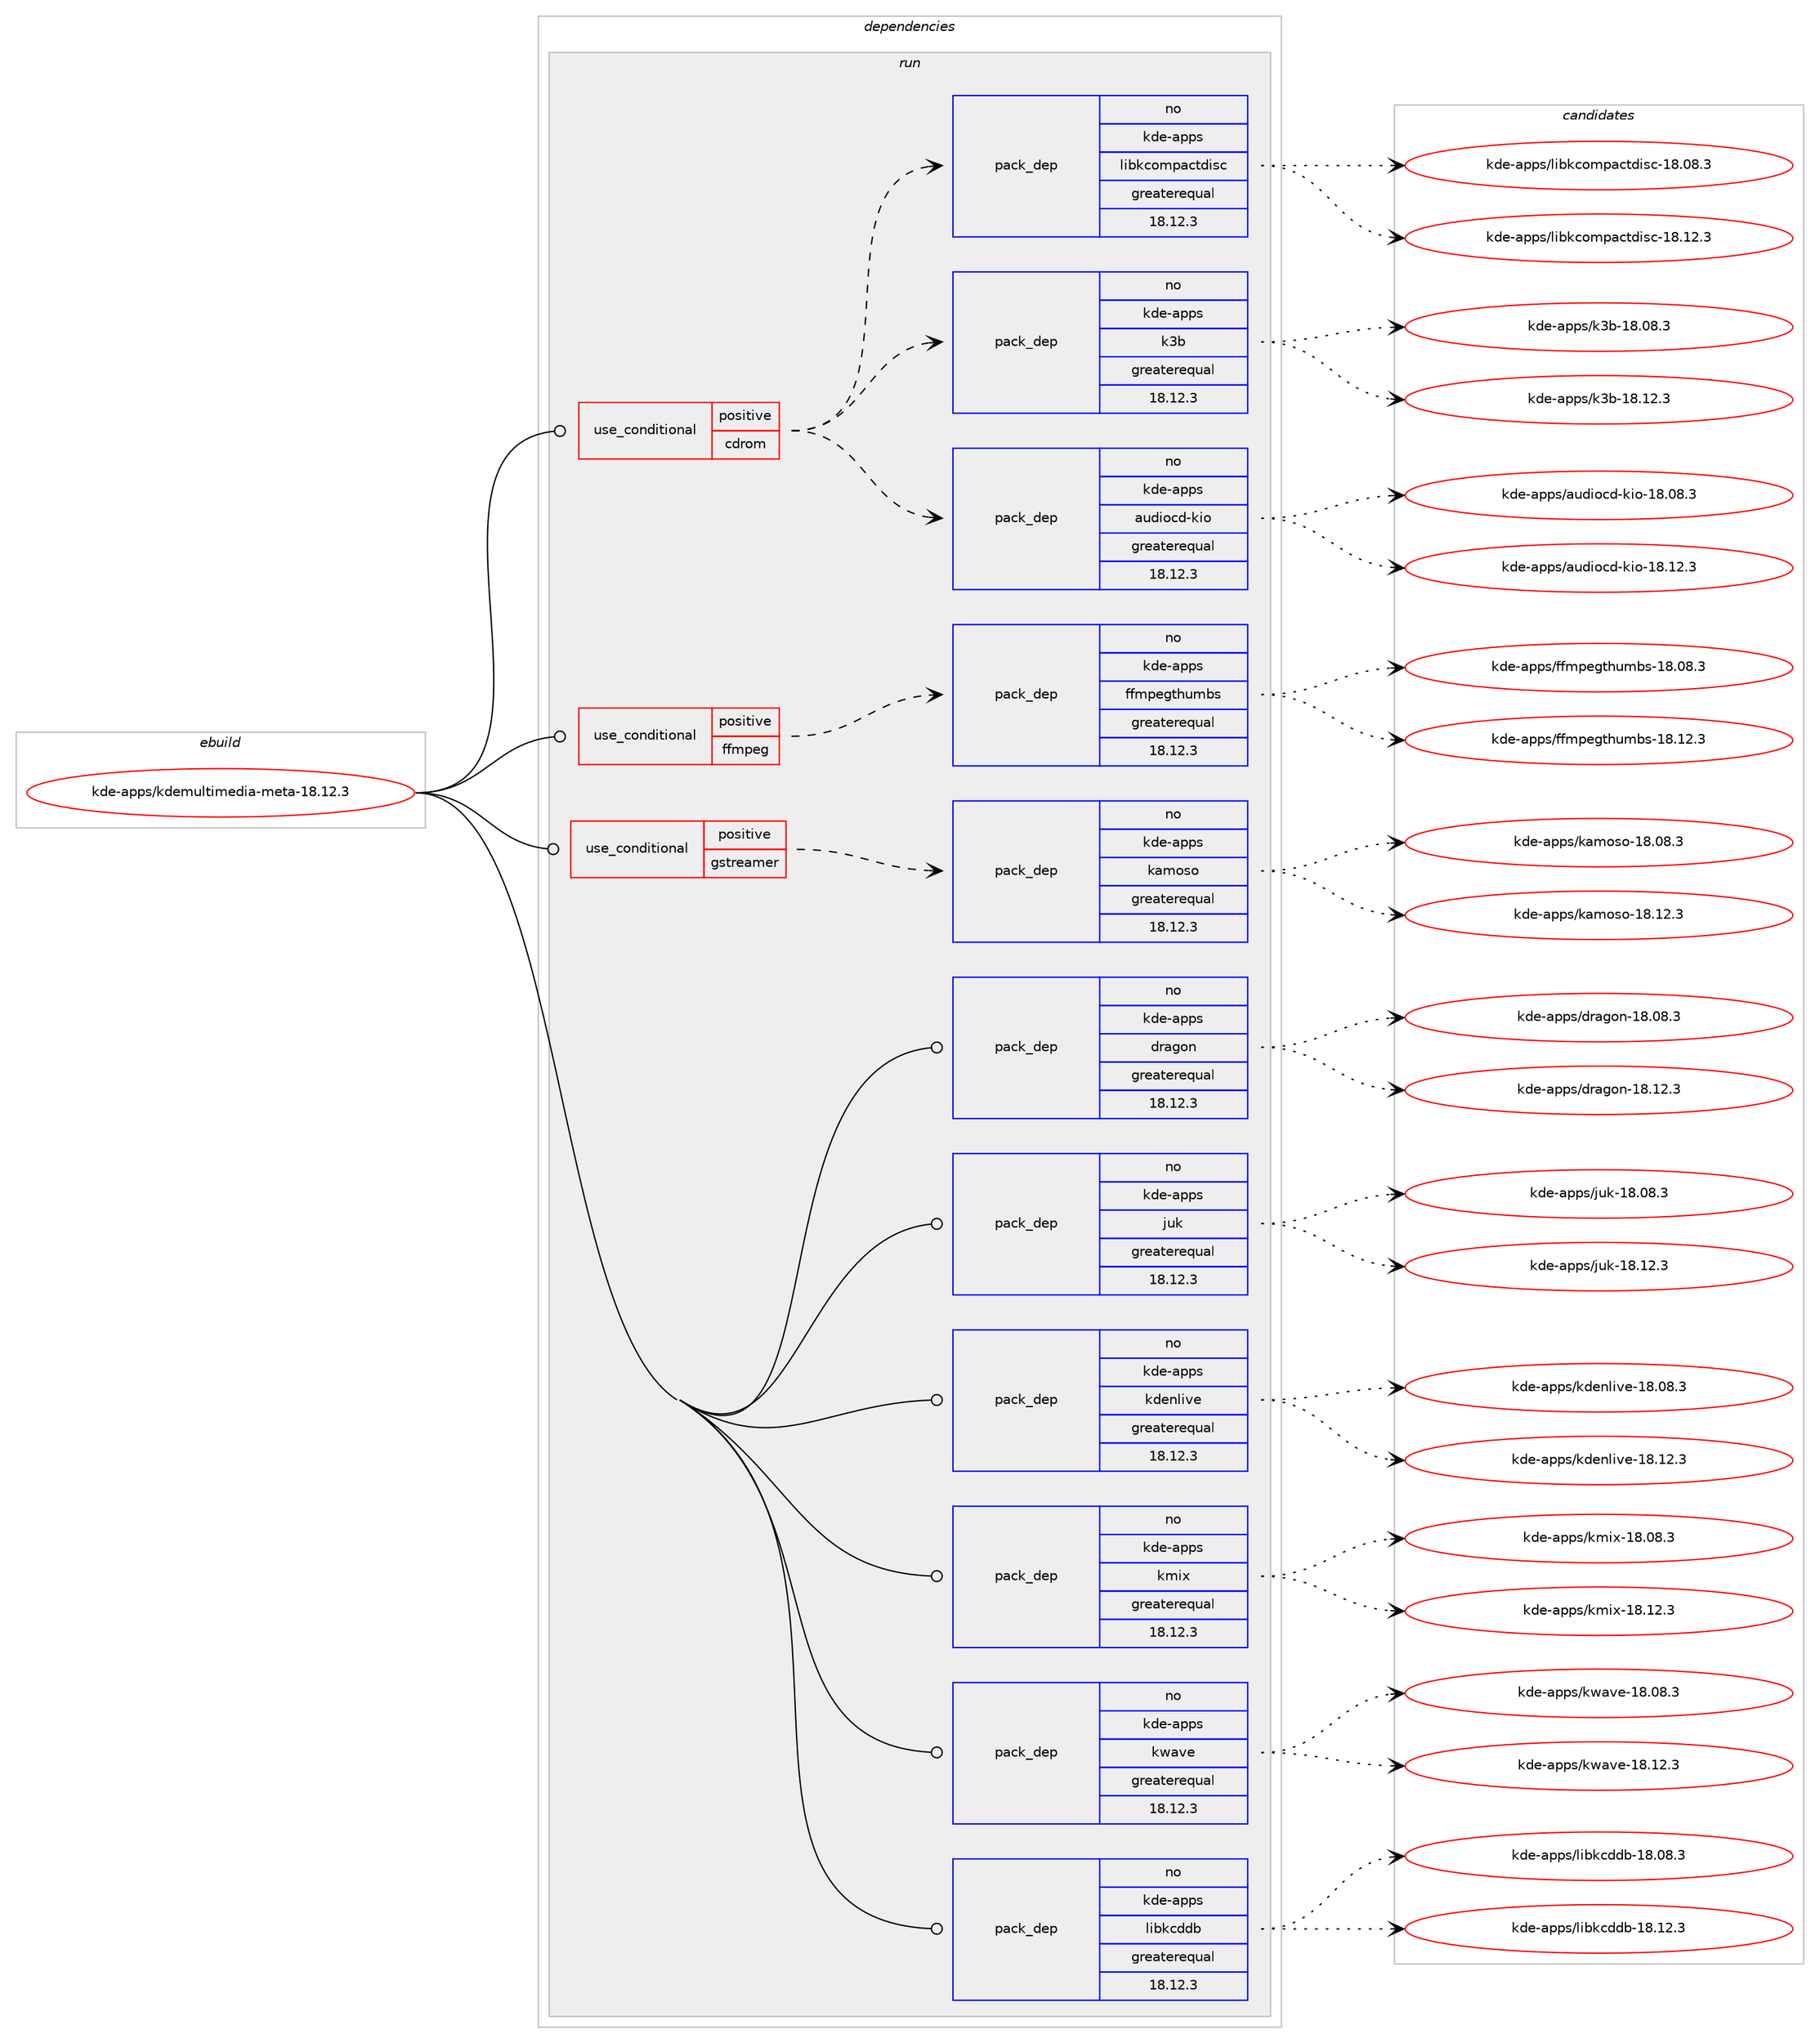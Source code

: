 digraph prolog {

# *************
# Graph options
# *************

newrank=true;
concentrate=true;
compound=true;
graph [rankdir=LR,fontname=Helvetica,fontsize=10,ranksep=1.5];#, ranksep=2.5, nodesep=0.2];
edge  [arrowhead=vee];
node  [fontname=Helvetica,fontsize=10];

# **********
# The ebuild
# **********

subgraph cluster_leftcol {
color=gray;
rank=same;
label=<<i>ebuild</i>>;
id [label="kde-apps/kdemultimedia-meta-18.12.3", color=red, width=4, href="../kde-apps/kdemultimedia-meta-18.12.3.svg"];
}

# ****************
# The dependencies
# ****************

subgraph cluster_midcol {
color=gray;
label=<<i>dependencies</i>>;
subgraph cluster_compile {
fillcolor="#eeeeee";
style=filled;
label=<<i>compile</i>>;
}
subgraph cluster_compileandrun {
fillcolor="#eeeeee";
style=filled;
label=<<i>compile and run</i>>;
}
subgraph cluster_run {
fillcolor="#eeeeee";
style=filled;
label=<<i>run</i>>;
subgraph cond428778 {
dependency1574877 [label=<<TABLE BORDER="0" CELLBORDER="1" CELLSPACING="0" CELLPADDING="4"><TR><TD ROWSPAN="3" CELLPADDING="10">use_conditional</TD></TR><TR><TD>positive</TD></TR><TR><TD>cdrom</TD></TR></TABLE>>, shape=none, color=red];
subgraph pack1121660 {
dependency1574878 [label=<<TABLE BORDER="0" CELLBORDER="1" CELLSPACING="0" CELLPADDING="4" WIDTH="220"><TR><TD ROWSPAN="6" CELLPADDING="30">pack_dep</TD></TR><TR><TD WIDTH="110">no</TD></TR><TR><TD>kde-apps</TD></TR><TR><TD>audiocd-kio</TD></TR><TR><TD>greaterequal</TD></TR><TR><TD>18.12.3</TD></TR></TABLE>>, shape=none, color=blue];
}
dependency1574877:e -> dependency1574878:w [weight=20,style="dashed",arrowhead="vee"];
subgraph pack1121661 {
dependency1574879 [label=<<TABLE BORDER="0" CELLBORDER="1" CELLSPACING="0" CELLPADDING="4" WIDTH="220"><TR><TD ROWSPAN="6" CELLPADDING="30">pack_dep</TD></TR><TR><TD WIDTH="110">no</TD></TR><TR><TD>kde-apps</TD></TR><TR><TD>k3b</TD></TR><TR><TD>greaterequal</TD></TR><TR><TD>18.12.3</TD></TR></TABLE>>, shape=none, color=blue];
}
dependency1574877:e -> dependency1574879:w [weight=20,style="dashed",arrowhead="vee"];
subgraph pack1121662 {
dependency1574880 [label=<<TABLE BORDER="0" CELLBORDER="1" CELLSPACING="0" CELLPADDING="4" WIDTH="220"><TR><TD ROWSPAN="6" CELLPADDING="30">pack_dep</TD></TR><TR><TD WIDTH="110">no</TD></TR><TR><TD>kde-apps</TD></TR><TR><TD>libkcompactdisc</TD></TR><TR><TD>greaterequal</TD></TR><TR><TD>18.12.3</TD></TR></TABLE>>, shape=none, color=blue];
}
dependency1574877:e -> dependency1574880:w [weight=20,style="dashed",arrowhead="vee"];
}
id:e -> dependency1574877:w [weight=20,style="solid",arrowhead="odot"];
subgraph cond428779 {
dependency1574881 [label=<<TABLE BORDER="0" CELLBORDER="1" CELLSPACING="0" CELLPADDING="4"><TR><TD ROWSPAN="3" CELLPADDING="10">use_conditional</TD></TR><TR><TD>positive</TD></TR><TR><TD>ffmpeg</TD></TR></TABLE>>, shape=none, color=red];
subgraph pack1121663 {
dependency1574882 [label=<<TABLE BORDER="0" CELLBORDER="1" CELLSPACING="0" CELLPADDING="4" WIDTH="220"><TR><TD ROWSPAN="6" CELLPADDING="30">pack_dep</TD></TR><TR><TD WIDTH="110">no</TD></TR><TR><TD>kde-apps</TD></TR><TR><TD>ffmpegthumbs</TD></TR><TR><TD>greaterequal</TD></TR><TR><TD>18.12.3</TD></TR></TABLE>>, shape=none, color=blue];
}
dependency1574881:e -> dependency1574882:w [weight=20,style="dashed",arrowhead="vee"];
}
id:e -> dependency1574881:w [weight=20,style="solid",arrowhead="odot"];
subgraph cond428780 {
dependency1574883 [label=<<TABLE BORDER="0" CELLBORDER="1" CELLSPACING="0" CELLPADDING="4"><TR><TD ROWSPAN="3" CELLPADDING="10">use_conditional</TD></TR><TR><TD>positive</TD></TR><TR><TD>gstreamer</TD></TR></TABLE>>, shape=none, color=red];
subgraph pack1121664 {
dependency1574884 [label=<<TABLE BORDER="0" CELLBORDER="1" CELLSPACING="0" CELLPADDING="4" WIDTH="220"><TR><TD ROWSPAN="6" CELLPADDING="30">pack_dep</TD></TR><TR><TD WIDTH="110">no</TD></TR><TR><TD>kde-apps</TD></TR><TR><TD>kamoso</TD></TR><TR><TD>greaterequal</TD></TR><TR><TD>18.12.3</TD></TR></TABLE>>, shape=none, color=blue];
}
dependency1574883:e -> dependency1574884:w [weight=20,style="dashed",arrowhead="vee"];
}
id:e -> dependency1574883:w [weight=20,style="solid",arrowhead="odot"];
subgraph pack1121665 {
dependency1574885 [label=<<TABLE BORDER="0" CELLBORDER="1" CELLSPACING="0" CELLPADDING="4" WIDTH="220"><TR><TD ROWSPAN="6" CELLPADDING="30">pack_dep</TD></TR><TR><TD WIDTH="110">no</TD></TR><TR><TD>kde-apps</TD></TR><TR><TD>dragon</TD></TR><TR><TD>greaterequal</TD></TR><TR><TD>18.12.3</TD></TR></TABLE>>, shape=none, color=blue];
}
id:e -> dependency1574885:w [weight=20,style="solid",arrowhead="odot"];
subgraph pack1121666 {
dependency1574886 [label=<<TABLE BORDER="0" CELLBORDER="1" CELLSPACING="0" CELLPADDING="4" WIDTH="220"><TR><TD ROWSPAN="6" CELLPADDING="30">pack_dep</TD></TR><TR><TD WIDTH="110">no</TD></TR><TR><TD>kde-apps</TD></TR><TR><TD>juk</TD></TR><TR><TD>greaterequal</TD></TR><TR><TD>18.12.3</TD></TR></TABLE>>, shape=none, color=blue];
}
id:e -> dependency1574886:w [weight=20,style="solid",arrowhead="odot"];
subgraph pack1121667 {
dependency1574887 [label=<<TABLE BORDER="0" CELLBORDER="1" CELLSPACING="0" CELLPADDING="4" WIDTH="220"><TR><TD ROWSPAN="6" CELLPADDING="30">pack_dep</TD></TR><TR><TD WIDTH="110">no</TD></TR><TR><TD>kde-apps</TD></TR><TR><TD>kdenlive</TD></TR><TR><TD>greaterequal</TD></TR><TR><TD>18.12.3</TD></TR></TABLE>>, shape=none, color=blue];
}
id:e -> dependency1574887:w [weight=20,style="solid",arrowhead="odot"];
subgraph pack1121668 {
dependency1574888 [label=<<TABLE BORDER="0" CELLBORDER="1" CELLSPACING="0" CELLPADDING="4" WIDTH="220"><TR><TD ROWSPAN="6" CELLPADDING="30">pack_dep</TD></TR><TR><TD WIDTH="110">no</TD></TR><TR><TD>kde-apps</TD></TR><TR><TD>kmix</TD></TR><TR><TD>greaterequal</TD></TR><TR><TD>18.12.3</TD></TR></TABLE>>, shape=none, color=blue];
}
id:e -> dependency1574888:w [weight=20,style="solid",arrowhead="odot"];
subgraph pack1121669 {
dependency1574889 [label=<<TABLE BORDER="0" CELLBORDER="1" CELLSPACING="0" CELLPADDING="4" WIDTH="220"><TR><TD ROWSPAN="6" CELLPADDING="30">pack_dep</TD></TR><TR><TD WIDTH="110">no</TD></TR><TR><TD>kde-apps</TD></TR><TR><TD>kwave</TD></TR><TR><TD>greaterequal</TD></TR><TR><TD>18.12.3</TD></TR></TABLE>>, shape=none, color=blue];
}
id:e -> dependency1574889:w [weight=20,style="solid",arrowhead="odot"];
subgraph pack1121670 {
dependency1574890 [label=<<TABLE BORDER="0" CELLBORDER="1" CELLSPACING="0" CELLPADDING="4" WIDTH="220"><TR><TD ROWSPAN="6" CELLPADDING="30">pack_dep</TD></TR><TR><TD WIDTH="110">no</TD></TR><TR><TD>kde-apps</TD></TR><TR><TD>libkcddb</TD></TR><TR><TD>greaterequal</TD></TR><TR><TD>18.12.3</TD></TR></TABLE>>, shape=none, color=blue];
}
id:e -> dependency1574890:w [weight=20,style="solid",arrowhead="odot"];
}
}

# **************
# The candidates
# **************

subgraph cluster_choices {
rank=same;
color=gray;
label=<<i>candidates</i>>;

subgraph choice1121660 {
color=black;
nodesep=1;
choice1071001014597112112115479711710010511199100451071051114549564648564651 [label="kde-apps/audiocd-kio-18.08.3", color=red, width=4,href="../kde-apps/audiocd-kio-18.08.3.svg"];
choice1071001014597112112115479711710010511199100451071051114549564649504651 [label="kde-apps/audiocd-kio-18.12.3", color=red, width=4,href="../kde-apps/audiocd-kio-18.12.3.svg"];
dependency1574878:e -> choice1071001014597112112115479711710010511199100451071051114549564648564651:w [style=dotted,weight="100"];
dependency1574878:e -> choice1071001014597112112115479711710010511199100451071051114549564649504651:w [style=dotted,weight="100"];
}
subgraph choice1121661 {
color=black;
nodesep=1;
choice10710010145971121121154710751984549564648564651 [label="kde-apps/k3b-18.08.3", color=red, width=4,href="../kde-apps/k3b-18.08.3.svg"];
choice10710010145971121121154710751984549564649504651 [label="kde-apps/k3b-18.12.3", color=red, width=4,href="../kde-apps/k3b-18.12.3.svg"];
dependency1574879:e -> choice10710010145971121121154710751984549564648564651:w [style=dotted,weight="100"];
dependency1574879:e -> choice10710010145971121121154710751984549564649504651:w [style=dotted,weight="100"];
}
subgraph choice1121662 {
color=black;
nodesep=1;
choice10710010145971121121154710810598107991111091129799116100105115994549564648564651 [label="kde-apps/libkcompactdisc-18.08.3", color=red, width=4,href="../kde-apps/libkcompactdisc-18.08.3.svg"];
choice10710010145971121121154710810598107991111091129799116100105115994549564649504651 [label="kde-apps/libkcompactdisc-18.12.3", color=red, width=4,href="../kde-apps/libkcompactdisc-18.12.3.svg"];
dependency1574880:e -> choice10710010145971121121154710810598107991111091129799116100105115994549564648564651:w [style=dotted,weight="100"];
dependency1574880:e -> choice10710010145971121121154710810598107991111091129799116100105115994549564649504651:w [style=dotted,weight="100"];
}
subgraph choice1121663 {
color=black;
nodesep=1;
choice107100101459711211211547102102109112101103116104117109981154549564648564651 [label="kde-apps/ffmpegthumbs-18.08.3", color=red, width=4,href="../kde-apps/ffmpegthumbs-18.08.3.svg"];
choice107100101459711211211547102102109112101103116104117109981154549564649504651 [label="kde-apps/ffmpegthumbs-18.12.3", color=red, width=4,href="../kde-apps/ffmpegthumbs-18.12.3.svg"];
dependency1574882:e -> choice107100101459711211211547102102109112101103116104117109981154549564648564651:w [style=dotted,weight="100"];
dependency1574882:e -> choice107100101459711211211547102102109112101103116104117109981154549564649504651:w [style=dotted,weight="100"];
}
subgraph choice1121664 {
color=black;
nodesep=1;
choice107100101459711211211547107971091111151114549564648564651 [label="kde-apps/kamoso-18.08.3", color=red, width=4,href="../kde-apps/kamoso-18.08.3.svg"];
choice107100101459711211211547107971091111151114549564649504651 [label="kde-apps/kamoso-18.12.3", color=red, width=4,href="../kde-apps/kamoso-18.12.3.svg"];
dependency1574884:e -> choice107100101459711211211547107971091111151114549564648564651:w [style=dotted,weight="100"];
dependency1574884:e -> choice107100101459711211211547107971091111151114549564649504651:w [style=dotted,weight="100"];
}
subgraph choice1121665 {
color=black;
nodesep=1;
choice107100101459711211211547100114971031111104549564648564651 [label="kde-apps/dragon-18.08.3", color=red, width=4,href="../kde-apps/dragon-18.08.3.svg"];
choice107100101459711211211547100114971031111104549564649504651 [label="kde-apps/dragon-18.12.3", color=red, width=4,href="../kde-apps/dragon-18.12.3.svg"];
dependency1574885:e -> choice107100101459711211211547100114971031111104549564648564651:w [style=dotted,weight="100"];
dependency1574885:e -> choice107100101459711211211547100114971031111104549564649504651:w [style=dotted,weight="100"];
}
subgraph choice1121666 {
color=black;
nodesep=1;
choice1071001014597112112115471061171074549564648564651 [label="kde-apps/juk-18.08.3", color=red, width=4,href="../kde-apps/juk-18.08.3.svg"];
choice1071001014597112112115471061171074549564649504651 [label="kde-apps/juk-18.12.3", color=red, width=4,href="../kde-apps/juk-18.12.3.svg"];
dependency1574886:e -> choice1071001014597112112115471061171074549564648564651:w [style=dotted,weight="100"];
dependency1574886:e -> choice1071001014597112112115471061171074549564649504651:w [style=dotted,weight="100"];
}
subgraph choice1121667 {
color=black;
nodesep=1;
choice1071001014597112112115471071001011101081051181014549564648564651 [label="kde-apps/kdenlive-18.08.3", color=red, width=4,href="../kde-apps/kdenlive-18.08.3.svg"];
choice1071001014597112112115471071001011101081051181014549564649504651 [label="kde-apps/kdenlive-18.12.3", color=red, width=4,href="../kde-apps/kdenlive-18.12.3.svg"];
dependency1574887:e -> choice1071001014597112112115471071001011101081051181014549564648564651:w [style=dotted,weight="100"];
dependency1574887:e -> choice1071001014597112112115471071001011101081051181014549564649504651:w [style=dotted,weight="100"];
}
subgraph choice1121668 {
color=black;
nodesep=1;
choice1071001014597112112115471071091051204549564648564651 [label="kde-apps/kmix-18.08.3", color=red, width=4,href="../kde-apps/kmix-18.08.3.svg"];
choice1071001014597112112115471071091051204549564649504651 [label="kde-apps/kmix-18.12.3", color=red, width=4,href="../kde-apps/kmix-18.12.3.svg"];
dependency1574888:e -> choice1071001014597112112115471071091051204549564648564651:w [style=dotted,weight="100"];
dependency1574888:e -> choice1071001014597112112115471071091051204549564649504651:w [style=dotted,weight="100"];
}
subgraph choice1121669 {
color=black;
nodesep=1;
choice107100101459711211211547107119971181014549564648564651 [label="kde-apps/kwave-18.08.3", color=red, width=4,href="../kde-apps/kwave-18.08.3.svg"];
choice107100101459711211211547107119971181014549564649504651 [label="kde-apps/kwave-18.12.3", color=red, width=4,href="../kde-apps/kwave-18.12.3.svg"];
dependency1574889:e -> choice107100101459711211211547107119971181014549564648564651:w [style=dotted,weight="100"];
dependency1574889:e -> choice107100101459711211211547107119971181014549564649504651:w [style=dotted,weight="100"];
}
subgraph choice1121670 {
color=black;
nodesep=1;
choice1071001014597112112115471081059810799100100984549564648564651 [label="kde-apps/libkcddb-18.08.3", color=red, width=4,href="../kde-apps/libkcddb-18.08.3.svg"];
choice1071001014597112112115471081059810799100100984549564649504651 [label="kde-apps/libkcddb-18.12.3", color=red, width=4,href="../kde-apps/libkcddb-18.12.3.svg"];
dependency1574890:e -> choice1071001014597112112115471081059810799100100984549564648564651:w [style=dotted,weight="100"];
dependency1574890:e -> choice1071001014597112112115471081059810799100100984549564649504651:w [style=dotted,weight="100"];
}
}

}
